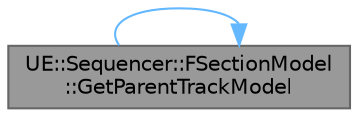 digraph "UE::Sequencer::FSectionModel::GetParentTrackModel"
{
 // INTERACTIVE_SVG=YES
 // LATEX_PDF_SIZE
  bgcolor="transparent";
  edge [fontname=Helvetica,fontsize=10,labelfontname=Helvetica,labelfontsize=10];
  node [fontname=Helvetica,fontsize=10,shape=box,height=0.2,width=0.4];
  rankdir="LR";
  Node1 [id="Node000001",label="UE::Sequencer::FSectionModel\l::GetParentTrackModel",height=0.2,width=0.4,color="gray40", fillcolor="grey60", style="filled", fontcolor="black",tooltip="Gets the parent track or track row model."];
  Node1 -> Node1 [id="edge1_Node000001_Node000001",color="steelblue1",style="solid",tooltip=" "];
}
